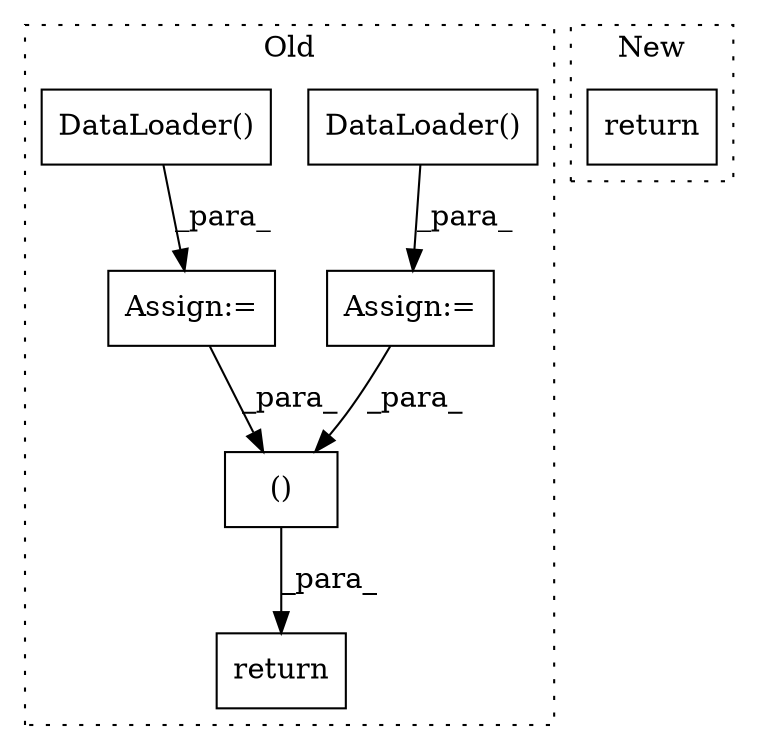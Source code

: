 digraph G {
subgraph cluster0 {
1 [label="DataLoader()" a="75" s="1573,1613" l="28,77" shape="box"];
3 [label="()" a="54" s="1716" l="41" shape="box"];
4 [label="Assign:=" a="68" s="1570" l="3" shape="box"];
5 [label="return" a="93" s="1696" l="7" shape="box"];
6 [label="Assign:=" a="68" s="1281" l="3" shape="box"];
7 [label="DataLoader()" a="75" s="1284,1325" l="28,74" shape="box"];
label = "Old";
style="dotted";
}
subgraph cluster1 {
2 [label="return" a="93" s="1003" l="7" shape="box"];
label = "New";
style="dotted";
}
1 -> 4 [label="_para_"];
3 -> 5 [label="_para_"];
4 -> 3 [label="_para_"];
6 -> 3 [label="_para_"];
7 -> 6 [label="_para_"];
}